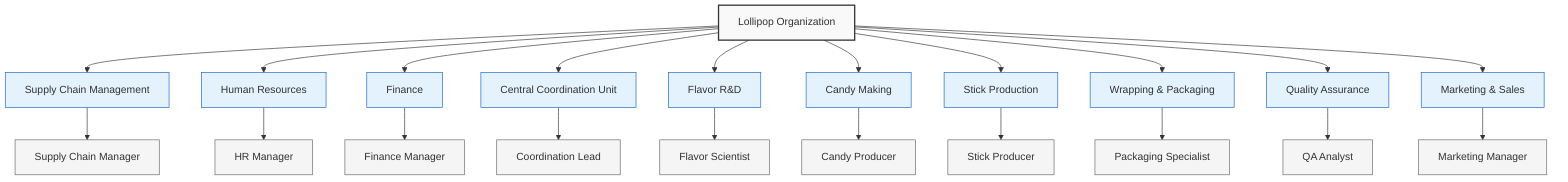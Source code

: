 graph TD;
    org["Lollipop Organization"]
    style org fill:#f9f9f9,stroke:#333,stroke-width:2px
    stick_supply_chain["Supply Chain Management"]
    style stick_supply_chain fill:#e3f2fd,stroke:#1565c0,stroke-width:1px
    org --> stick_supply_chain
    supply_chain_manager["Supply Chain Manager"]
    style supply_chain_manager fill:#f5f5f5,stroke:#666,stroke-width:1px
    stick_supply_chain --> supply_chain_manager
    stick_hr["Human Resources"]
    style stick_hr fill:#e3f2fd,stroke:#1565c0,stroke-width:1px
    org --> stick_hr
    hr_manager["HR Manager"]
    style hr_manager fill:#f5f5f5,stroke:#666,stroke-width:1px
    stick_hr --> hr_manager
    stick_finance["Finance"]
    style stick_finance fill:#e3f2fd,stroke:#1565c0,stroke-width:1px
    org --> stick_finance
    finance_manager["Finance Manager"]
    style finance_manager fill:#f5f5f5,stroke:#666,stroke-width:1px
    stick_finance --> finance_manager
    candy_coordination["Central Coordination Unit"]
    style candy_coordination fill:#e3f2fd,stroke:#1565c0,stroke-width:1px
    org --> candy_coordination
    coordination_lead["Coordination Lead"]
    style coordination_lead fill:#f5f5f5,stroke:#666,stroke-width:1px
    candy_coordination --> coordination_lead
    candy_flavor_rnd["Flavor R&D"]
    style candy_flavor_rnd fill:#e3f2fd,stroke:#1565c0,stroke-width:1px
    org --> candy_flavor_rnd
    flavor_scientist["Flavor Scientist"]
    style flavor_scientist fill:#f5f5f5,stroke:#666,stroke-width:1px
    candy_flavor_rnd --> flavor_scientist
    candy_making["Candy Making"]
    style candy_making fill:#e3f2fd,stroke:#1565c0,stroke-width:1px
    org --> candy_making
    candy_producer["Candy Producer"]
    style candy_producer fill:#f5f5f5,stroke:#666,stroke-width:1px
    candy_making --> candy_producer
    candy_stick_production["Stick Production"]
    style candy_stick_production fill:#e3f2fd,stroke:#1565c0,stroke-width:1px
    org --> candy_stick_production
    stick_producer["Stick Producer"]
    style stick_producer fill:#f5f5f5,stroke:#666,stroke-width:1px
    candy_stick_production --> stick_producer
    candy_wrapping_packaging["Wrapping & Packaging"]
    style candy_wrapping_packaging fill:#e3f2fd,stroke:#1565c0,stroke-width:1px
    org --> candy_wrapping_packaging
    packaging_specialist["Packaging Specialist"]
    style packaging_specialist fill:#f5f5f5,stroke:#666,stroke-width:1px
    candy_wrapping_packaging --> packaging_specialist
    candy_quality_assurance["Quality Assurance"]
    style candy_quality_assurance fill:#e3f2fd,stroke:#1565c0,stroke-width:1px
    org --> candy_quality_assurance
    qa_analyst["QA Analyst"]
    style qa_analyst fill:#f5f5f5,stroke:#666,stroke-width:1px
    candy_quality_assurance --> qa_analyst
    candy_marketing_sales["Marketing & Sales"]
    style candy_marketing_sales fill:#e3f2fd,stroke:#1565c0,stroke-width:1px
    org --> candy_marketing_sales
    marketing_manager["Marketing Manager"]
    style marketing_manager fill:#f5f5f5,stroke:#666,stroke-width:1px
    candy_marketing_sales --> marketing_manager